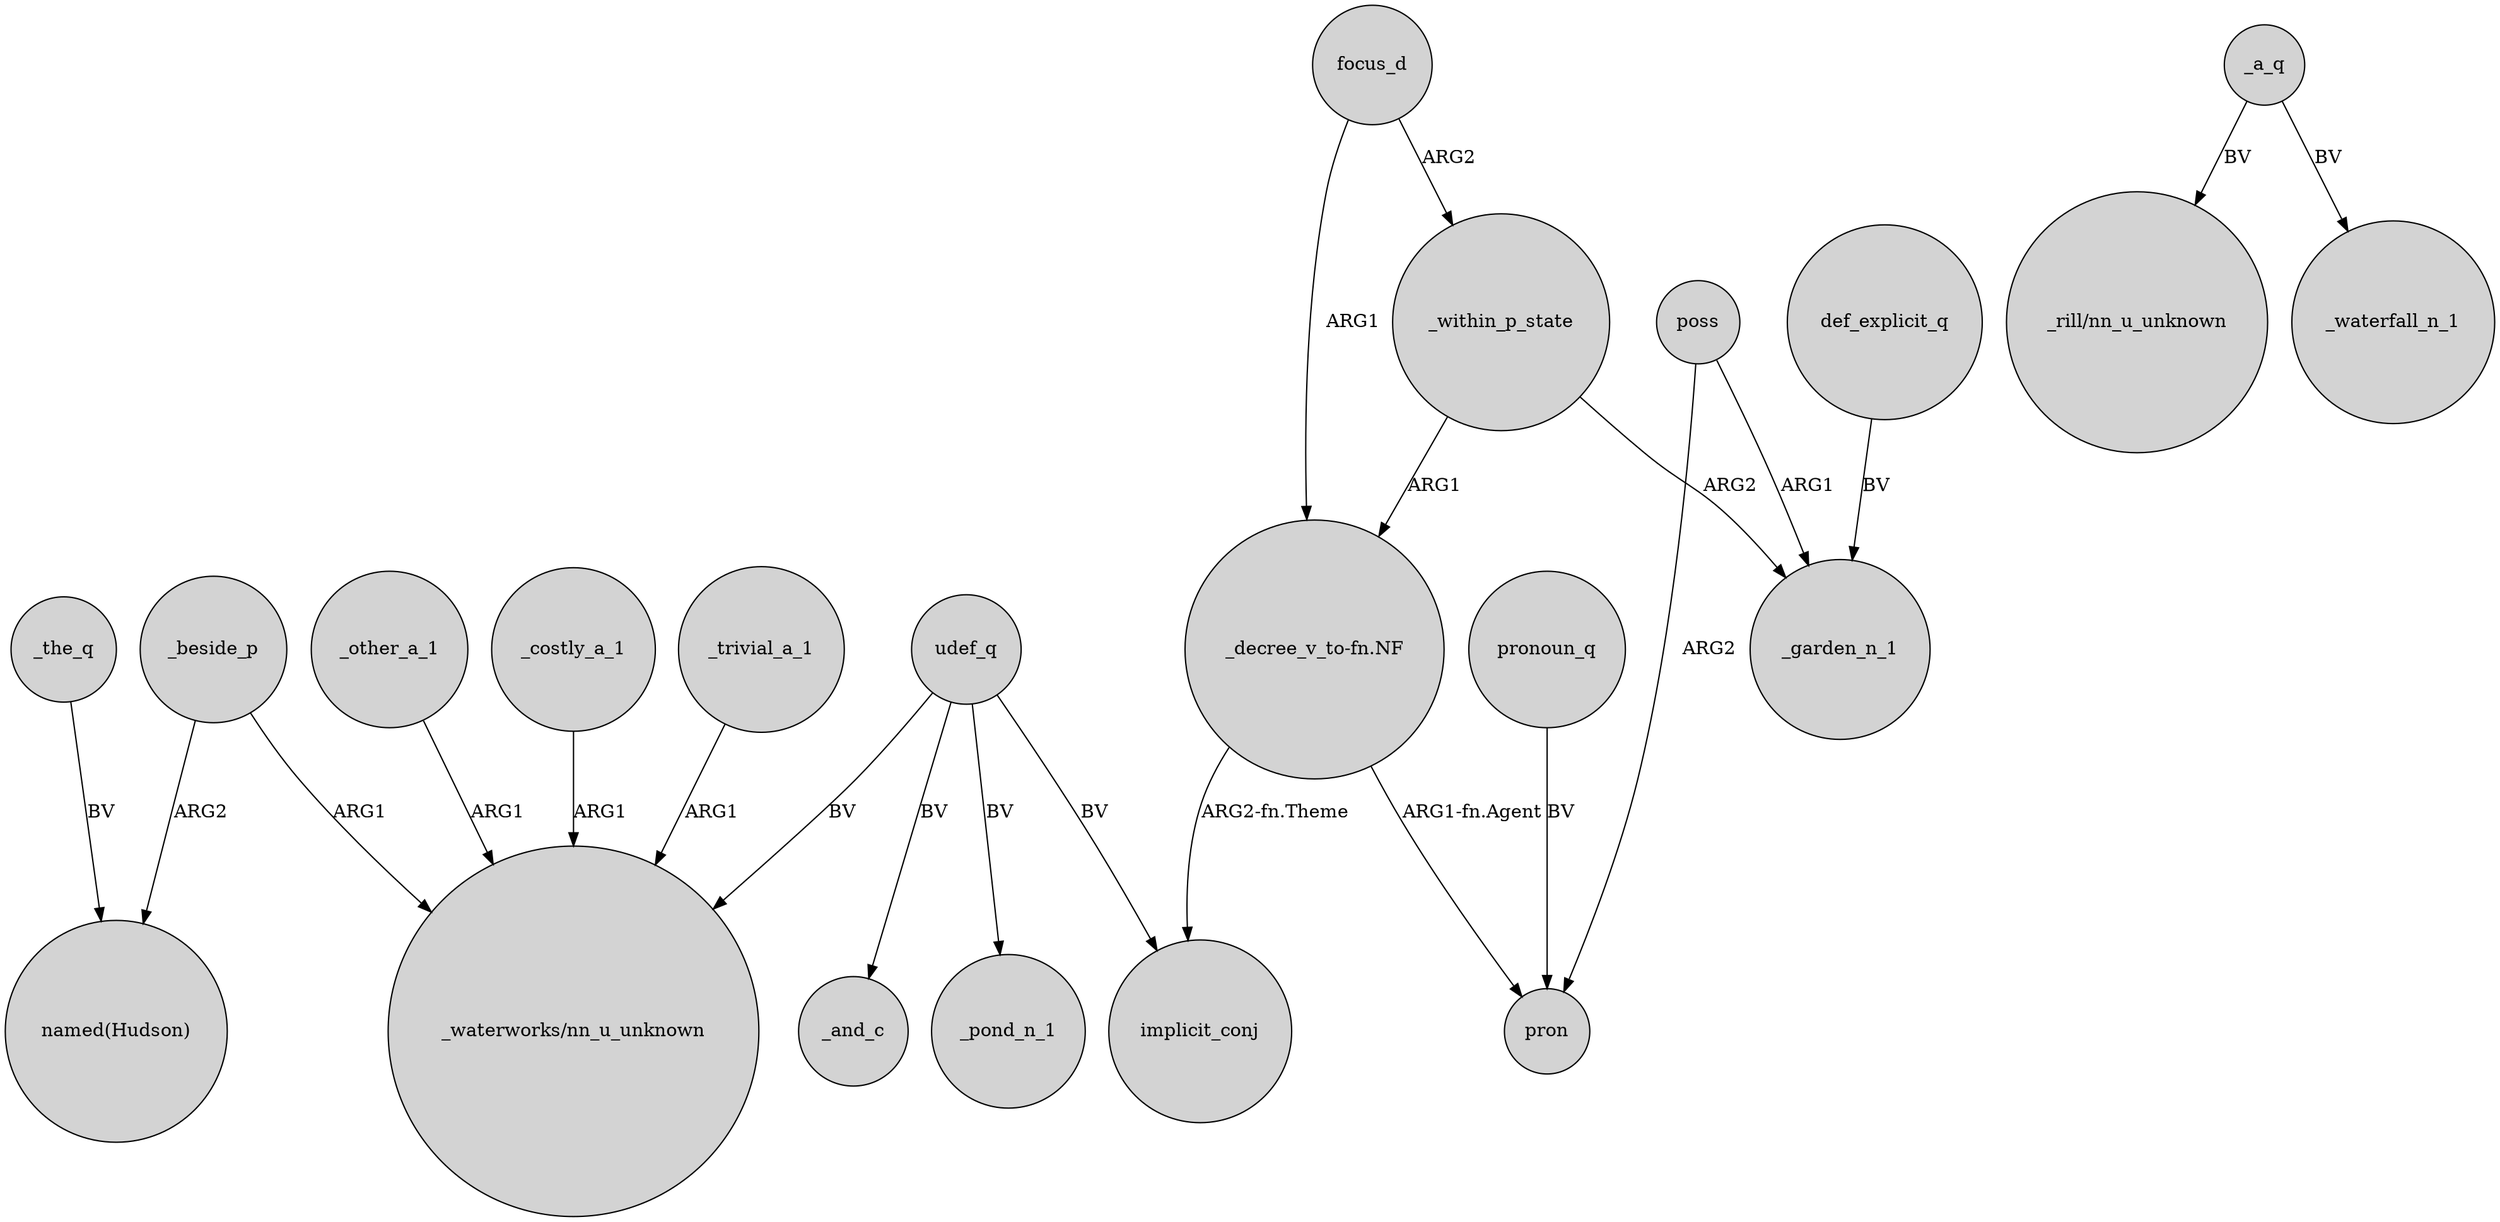 digraph {
	node [shape=circle style=filled]
	_the_q -> "named(Hudson)" [label=BV]
	_beside_p -> "_waterworks/nn_u_unknown" [label=ARG1]
	_a_q -> "_rill/nn_u_unknown" [label=BV]
	udef_q -> "_waterworks/nn_u_unknown" [label=BV]
	poss -> pron [label=ARG2]
	_other_a_1 -> "_waterworks/nn_u_unknown" [label=ARG1]
	_within_p_state -> _garden_n_1 [label=ARG2]
	_costly_a_1 -> "_waterworks/nn_u_unknown" [label=ARG1]
	udef_q -> _pond_n_1 [label=BV]
	"_decree_v_to-fn.NF" -> implicit_conj [label="ARG2-fn.Theme"]
	poss -> _garden_n_1 [label=ARG1]
	udef_q -> implicit_conj [label=BV]
	"_decree_v_to-fn.NF" -> pron [label="ARG1-fn.Agent"]
	pronoun_q -> pron [label=BV]
	def_explicit_q -> _garden_n_1 [label=BV]
	focus_d -> _within_p_state [label=ARG2]
	_a_q -> _waterfall_n_1 [label=BV]
	focus_d -> "_decree_v_to-fn.NF" [label=ARG1]
	_beside_p -> "named(Hudson)" [label=ARG2]
	udef_q -> _and_c [label=BV]
	_within_p_state -> "_decree_v_to-fn.NF" [label=ARG1]
	_trivial_a_1 -> "_waterworks/nn_u_unknown" [label=ARG1]
}
